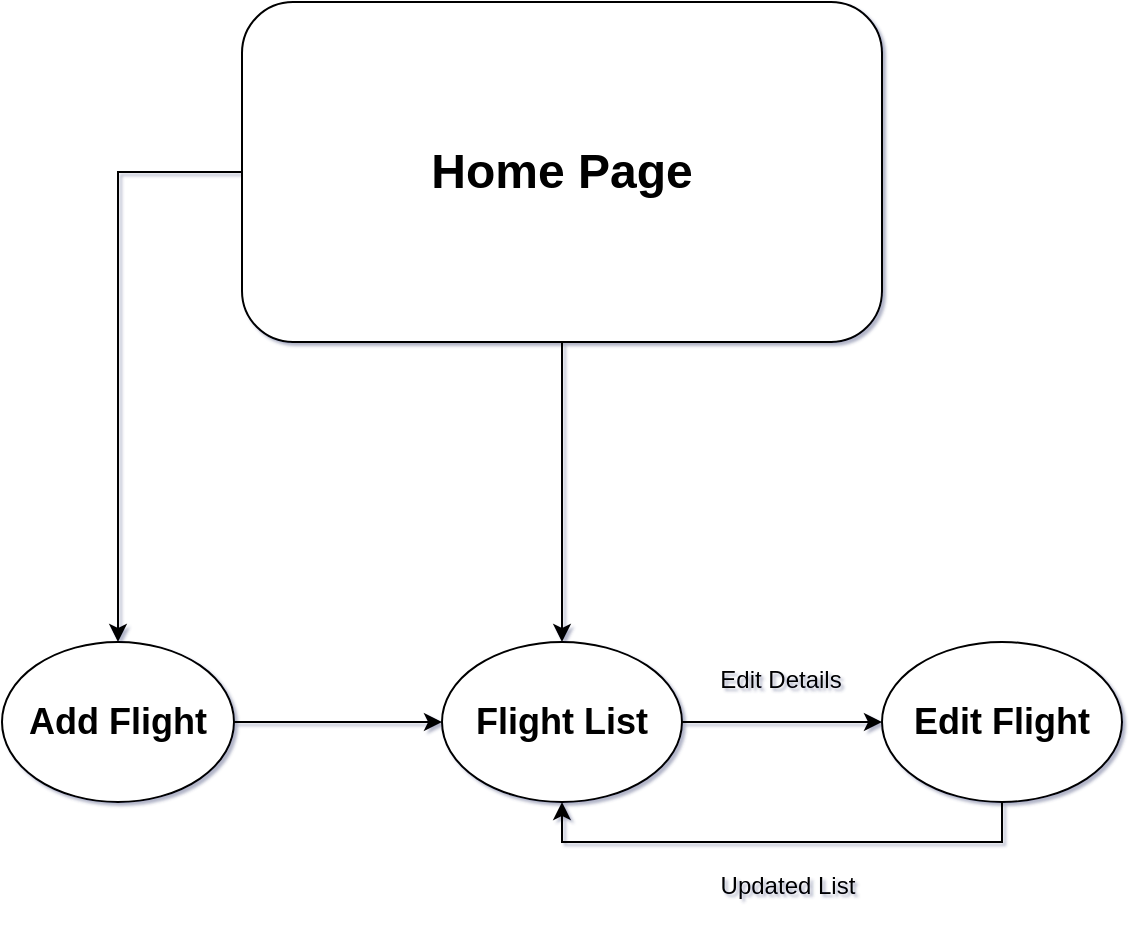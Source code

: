<mxfile version="24.8.6">
  <diagram name="Page-1" id="BrZnDR2DRqoMnuZorf0s">
    <mxGraphModel dx="1235" dy="655" grid="0" gridSize="10" guides="1" tooltips="1" connect="1" arrows="1" fold="1" page="1" pageScale="1" pageWidth="827" pageHeight="1169" background="#ffffff" math="0" shadow="1">
      <root>
        <mxCell id="0" />
        <mxCell id="1" parent="0" />
        <mxCell id="rey6emoaC9-G3GYgysTe-8" style="edgeStyle=orthogonalEdgeStyle;rounded=0;orthogonalLoop=1;jettySize=auto;html=1;entryX=0.5;entryY=0;entryDx=0;entryDy=0;" edge="1" parent="1" source="rey6emoaC9-G3GYgysTe-1" target="rey6emoaC9-G3GYgysTe-3">
          <mxGeometry relative="1" as="geometry">
            <mxPoint x="380" y="250" as="targetPoint" />
          </mxGeometry>
        </mxCell>
        <mxCell id="rey6emoaC9-G3GYgysTe-9" style="edgeStyle=orthogonalEdgeStyle;rounded=0;orthogonalLoop=1;jettySize=auto;html=1;entryX=0.5;entryY=0;entryDx=0;entryDy=0;" edge="1" parent="1" source="rey6emoaC9-G3GYgysTe-1" target="rey6emoaC9-G3GYgysTe-2">
          <mxGeometry relative="1" as="geometry" />
        </mxCell>
        <mxCell id="rey6emoaC9-G3GYgysTe-1" value="&lt;h1&gt;Home Page&lt;/h1&gt;" style="rounded=1;whiteSpace=wrap;html=1;" vertex="1" parent="1">
          <mxGeometry x="254" y="60" width="320" height="170" as="geometry" />
        </mxCell>
        <mxCell id="rey6emoaC9-G3GYgysTe-6" style="edgeStyle=orthogonalEdgeStyle;rounded=0;orthogonalLoop=1;jettySize=auto;html=1;entryX=0;entryY=0.5;entryDx=0;entryDy=0;" edge="1" parent="1" source="rey6emoaC9-G3GYgysTe-2" target="rey6emoaC9-G3GYgysTe-3">
          <mxGeometry relative="1" as="geometry" />
        </mxCell>
        <mxCell id="rey6emoaC9-G3GYgysTe-2" value="&lt;h2&gt;Add Flight&lt;/h2&gt;" style="ellipse;whiteSpace=wrap;html=1;" vertex="1" parent="1">
          <mxGeometry x="134" y="380" width="116" height="80" as="geometry" />
        </mxCell>
        <mxCell id="rey6emoaC9-G3GYgysTe-7" style="edgeStyle=orthogonalEdgeStyle;rounded=0;orthogonalLoop=1;jettySize=auto;html=1;entryX=0;entryY=0.5;entryDx=0;entryDy=0;" edge="1" parent="1" source="rey6emoaC9-G3GYgysTe-3" target="rey6emoaC9-G3GYgysTe-4">
          <mxGeometry relative="1" as="geometry" />
        </mxCell>
        <mxCell id="rey6emoaC9-G3GYgysTe-3" value="&lt;h2&gt;Flight List&lt;/h2&gt;" style="ellipse;whiteSpace=wrap;html=1;" vertex="1" parent="1">
          <mxGeometry x="354" y="380" width="120" height="80" as="geometry" />
        </mxCell>
        <mxCell id="rey6emoaC9-G3GYgysTe-14" style="edgeStyle=orthogonalEdgeStyle;rounded=0;orthogonalLoop=1;jettySize=auto;html=1;entryX=0.5;entryY=1;entryDx=0;entryDy=0;" edge="1" parent="1" source="rey6emoaC9-G3GYgysTe-4" target="rey6emoaC9-G3GYgysTe-3">
          <mxGeometry relative="1" as="geometry">
            <Array as="points">
              <mxPoint x="634" y="480" />
              <mxPoint x="414" y="480" />
            </Array>
          </mxGeometry>
        </mxCell>
        <mxCell id="rey6emoaC9-G3GYgysTe-4" value="&lt;h2&gt;Edit Flight&lt;/h2&gt;" style="ellipse;whiteSpace=wrap;html=1;" vertex="1" parent="1">
          <mxGeometry x="574" y="380" width="120" height="80" as="geometry" />
        </mxCell>
        <mxCell id="rey6emoaC9-G3GYgysTe-15" value="Edit Details" style="text;strokeColor=none;align=center;fillColor=none;html=1;verticalAlign=middle;whiteSpace=wrap;rounded=0;" vertex="1" parent="1">
          <mxGeometry x="484" y="384" width="79" height="30" as="geometry" />
        </mxCell>
        <mxCell id="rey6emoaC9-G3GYgysTe-16" value="Updated List" style="text;strokeColor=none;align=center;fillColor=none;html=1;verticalAlign=middle;whiteSpace=wrap;rounded=0;" vertex="1" parent="1">
          <mxGeometry x="484" y="487" width="86" height="30" as="geometry" />
        </mxCell>
      </root>
    </mxGraphModel>
  </diagram>
</mxfile>
